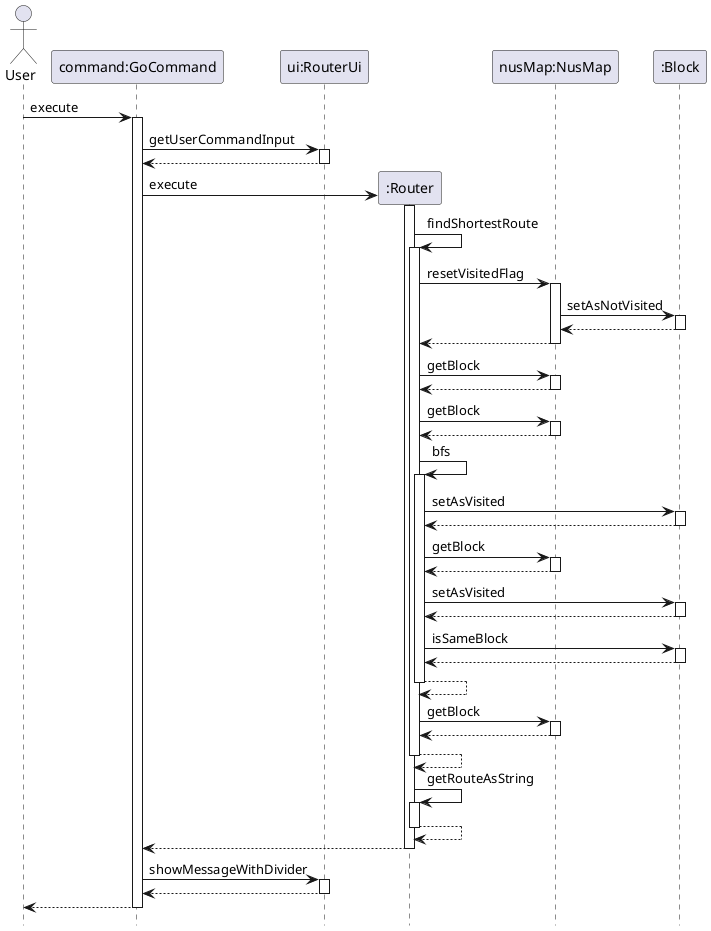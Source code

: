 @startuml
hide footbox
actor "User"
participant "command:GoCommand"
participant "ui:RouterUi"
"User" -> "command:GoCommand" : execute
activate "command:GoCommand"
"command:GoCommand" -> "ui:RouterUi": getUserCommandInput
activate "ui:RouterUi"
"ui:RouterUi" --> "command:GoCommand":
deactivate "ui:RouterUi"
create ":Router"
"command:GoCommand" -> ":Router" : execute
activate ":Router"
":Router" -> ":Router" : findShortestRoute
activate ":Router"
":Router" -> "nusMap:NusMap" : resetVisitedFlag
activate "nusMap:NusMap"
"nusMap:NusMap" -> ":Block" : setAsNotVisited
activate ":Block"
":Block" --> "nusMap:NusMap"
deactivate ":Block"
"nusMap:NusMap" --> ":Router"
deactivate "nusMap:NusMap"
":Router" -> "nusMap:NusMap" : getBlock
activate "nusMap:NusMap"
"nusMap:NusMap" --> ":Router"
deactivate "nusMap:NusMap"
":Router" -> "nusMap:NusMap" : getBlock
activate "nusMap:NusMap"
"nusMap:NusMap" --> ":Router"
deactivate "nusMap:NusMap"
":Router" -> ":Router" : bfs
activate ":Router"
":Router" -> ":Block" : setAsVisited
activate ":Block"
":Block" --> ":Router"
deactivate ":Block"
":Router" -> "nusMap:NusMap" : getBlock
activate "nusMap:NusMap"
"nusMap:NusMap" --> ":Router"
deactivate "nusMap:NusMap"
":Router" -> ":Block" : setAsVisited
activate ":Block"
":Block" --> ":Router"
deactivate ":Block"
":Router" -> ":Block" : isSameBlock
activate ":Block"
":Block" --> ":Router"
deactivate ":Block"
":Router" --> ":Router"
deactivate ":Router"
":Router" -> "nusMap:NusMap" : getBlock
activate "nusMap:NusMap"
"nusMap:NusMap" --> ":Router"
deactivate "nusMap:NusMap"
":Router" --> ":Router"
deactivate ":Router"
":Router" -> ":Router" : getRouteAsString
activate ":Router"
":Router" --> ":Router"
deactivate ":Router"
":Router" --> "command:GoCommand"
deactivate ":Router"
"command:GoCommand" -> "ui:RouterUi": showMessageWithDivider
activate "ui:RouterUi"
return
return

@enduml